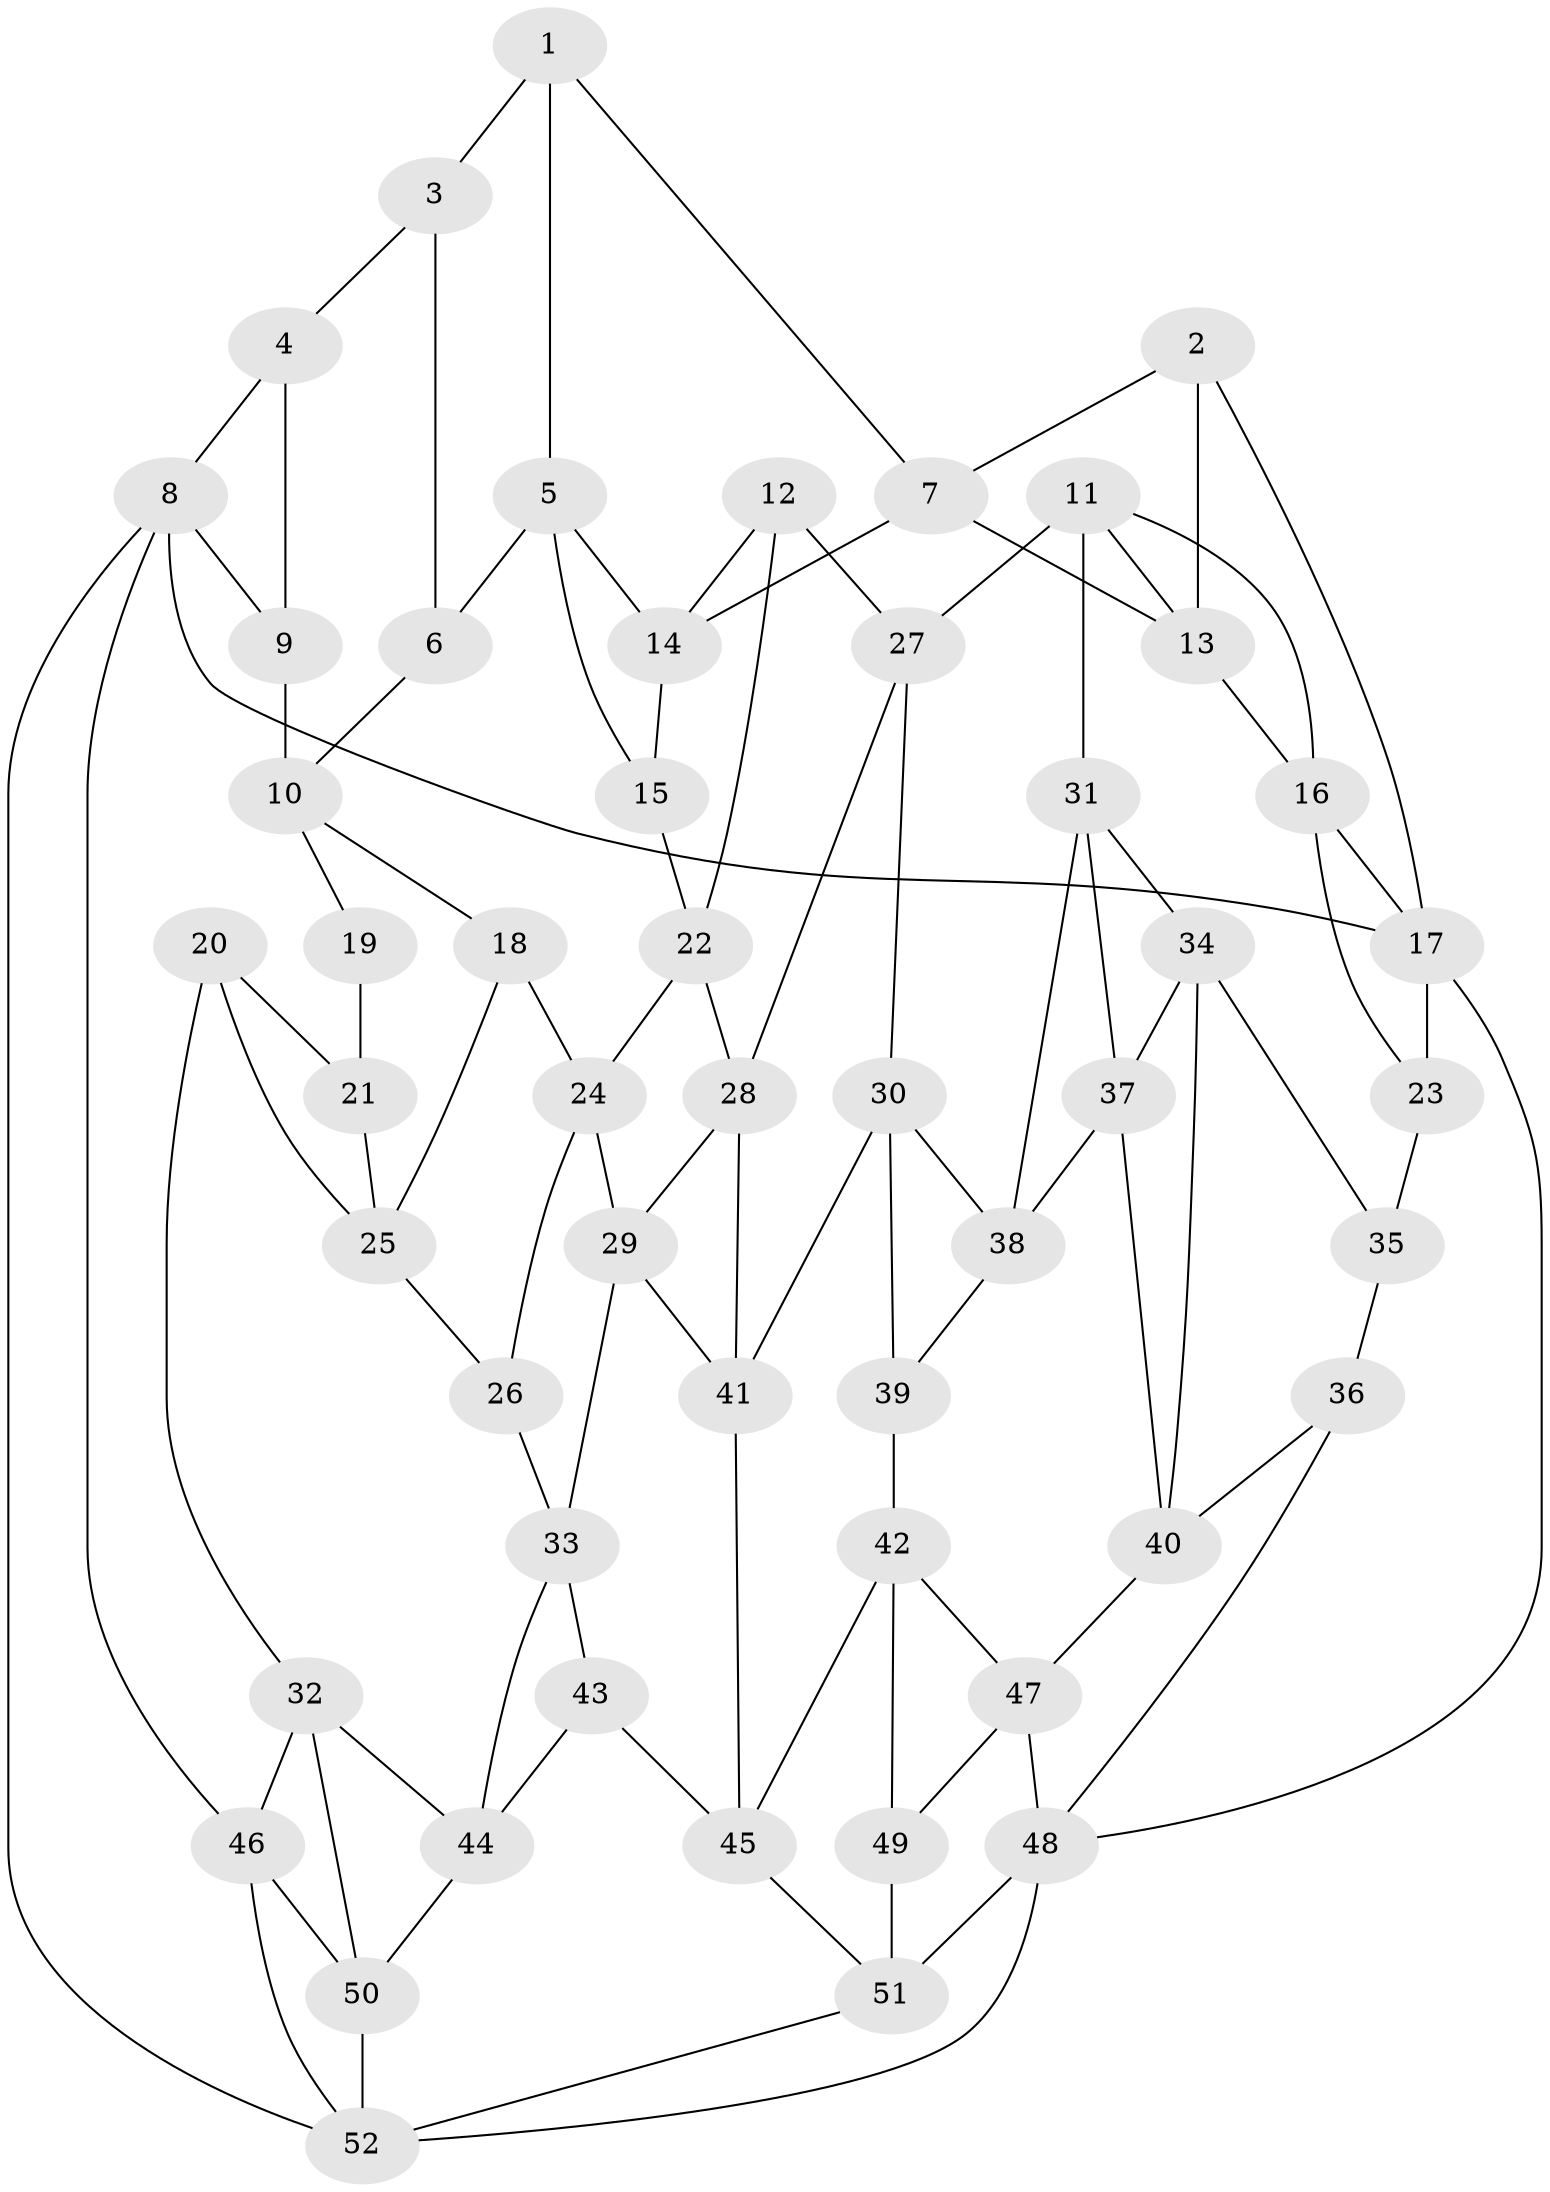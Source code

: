 // original degree distribution, {3: 0.019230769230769232, 4: 0.2403846153846154, 6: 0.22115384615384615, 5: 0.5192307692307693}
// Generated by graph-tools (version 1.1) at 2025/03/03/09/25 03:03:20]
// undirected, 52 vertices, 96 edges
graph export_dot {
graph [start="1"]
  node [color=gray90,style=filled];
  1;
  2;
  3;
  4;
  5;
  6;
  7;
  8;
  9;
  10;
  11;
  12;
  13;
  14;
  15;
  16;
  17;
  18;
  19;
  20;
  21;
  22;
  23;
  24;
  25;
  26;
  27;
  28;
  29;
  30;
  31;
  32;
  33;
  34;
  35;
  36;
  37;
  38;
  39;
  40;
  41;
  42;
  43;
  44;
  45;
  46;
  47;
  48;
  49;
  50;
  51;
  52;
  1 -- 3 [weight=1.0];
  1 -- 5 [weight=1.0];
  1 -- 7 [weight=1.0];
  2 -- 7 [weight=1.0];
  2 -- 13 [weight=1.0];
  2 -- 17 [weight=1.0];
  3 -- 4 [weight=1.0];
  3 -- 6 [weight=1.0];
  4 -- 8 [weight=1.0];
  4 -- 9 [weight=1.0];
  5 -- 6 [weight=1.0];
  5 -- 14 [weight=1.0];
  5 -- 15 [weight=1.0];
  6 -- 10 [weight=1.0];
  7 -- 13 [weight=1.0];
  7 -- 14 [weight=1.0];
  8 -- 9 [weight=1.0];
  8 -- 17 [weight=1.0];
  8 -- 46 [weight=1.0];
  8 -- 52 [weight=1.0];
  9 -- 10 [weight=1.0];
  10 -- 18 [weight=1.0];
  10 -- 19 [weight=1.0];
  11 -- 13 [weight=1.0];
  11 -- 16 [weight=1.0];
  11 -- 27 [weight=1.0];
  11 -- 31 [weight=1.0];
  12 -- 14 [weight=1.0];
  12 -- 22 [weight=1.0];
  12 -- 27 [weight=1.0];
  13 -- 16 [weight=1.0];
  14 -- 15 [weight=1.0];
  15 -- 22 [weight=1.0];
  16 -- 17 [weight=1.0];
  16 -- 23 [weight=1.0];
  17 -- 23 [weight=1.0];
  17 -- 48 [weight=1.0];
  18 -- 24 [weight=1.0];
  18 -- 25 [weight=1.0];
  19 -- 21 [weight=2.0];
  20 -- 21 [weight=1.0];
  20 -- 25 [weight=1.0];
  20 -- 32 [weight=1.0];
  21 -- 25 [weight=1.0];
  22 -- 24 [weight=1.0];
  22 -- 28 [weight=1.0];
  23 -- 35 [weight=2.0];
  24 -- 26 [weight=1.0];
  24 -- 29 [weight=1.0];
  25 -- 26 [weight=1.0];
  26 -- 33 [weight=1.0];
  27 -- 28 [weight=1.0];
  27 -- 30 [weight=1.0];
  28 -- 29 [weight=1.0];
  28 -- 41 [weight=1.0];
  29 -- 33 [weight=1.0];
  29 -- 41 [weight=1.0];
  30 -- 38 [weight=1.0];
  30 -- 39 [weight=1.0];
  30 -- 41 [weight=1.0];
  31 -- 34 [weight=1.0];
  31 -- 37 [weight=1.0];
  31 -- 38 [weight=1.0];
  32 -- 44 [weight=1.0];
  32 -- 46 [weight=1.0];
  32 -- 50 [weight=1.0];
  33 -- 43 [weight=1.0];
  33 -- 44 [weight=1.0];
  34 -- 35 [weight=1.0];
  34 -- 37 [weight=1.0];
  34 -- 40 [weight=1.0];
  35 -- 36 [weight=1.0];
  36 -- 40 [weight=1.0];
  36 -- 48 [weight=1.0];
  37 -- 38 [weight=1.0];
  37 -- 40 [weight=1.0];
  38 -- 39 [weight=1.0];
  39 -- 42 [weight=1.0];
  40 -- 47 [weight=1.0];
  41 -- 45 [weight=1.0];
  42 -- 45 [weight=1.0];
  42 -- 47 [weight=1.0];
  42 -- 49 [weight=1.0];
  43 -- 44 [weight=1.0];
  43 -- 45 [weight=1.0];
  44 -- 50 [weight=1.0];
  45 -- 51 [weight=1.0];
  46 -- 50 [weight=1.0];
  46 -- 52 [weight=1.0];
  47 -- 48 [weight=1.0];
  47 -- 49 [weight=1.0];
  48 -- 51 [weight=1.0];
  48 -- 52 [weight=1.0];
  49 -- 51 [weight=2.0];
  50 -- 52 [weight=1.0];
  51 -- 52 [weight=1.0];
}
